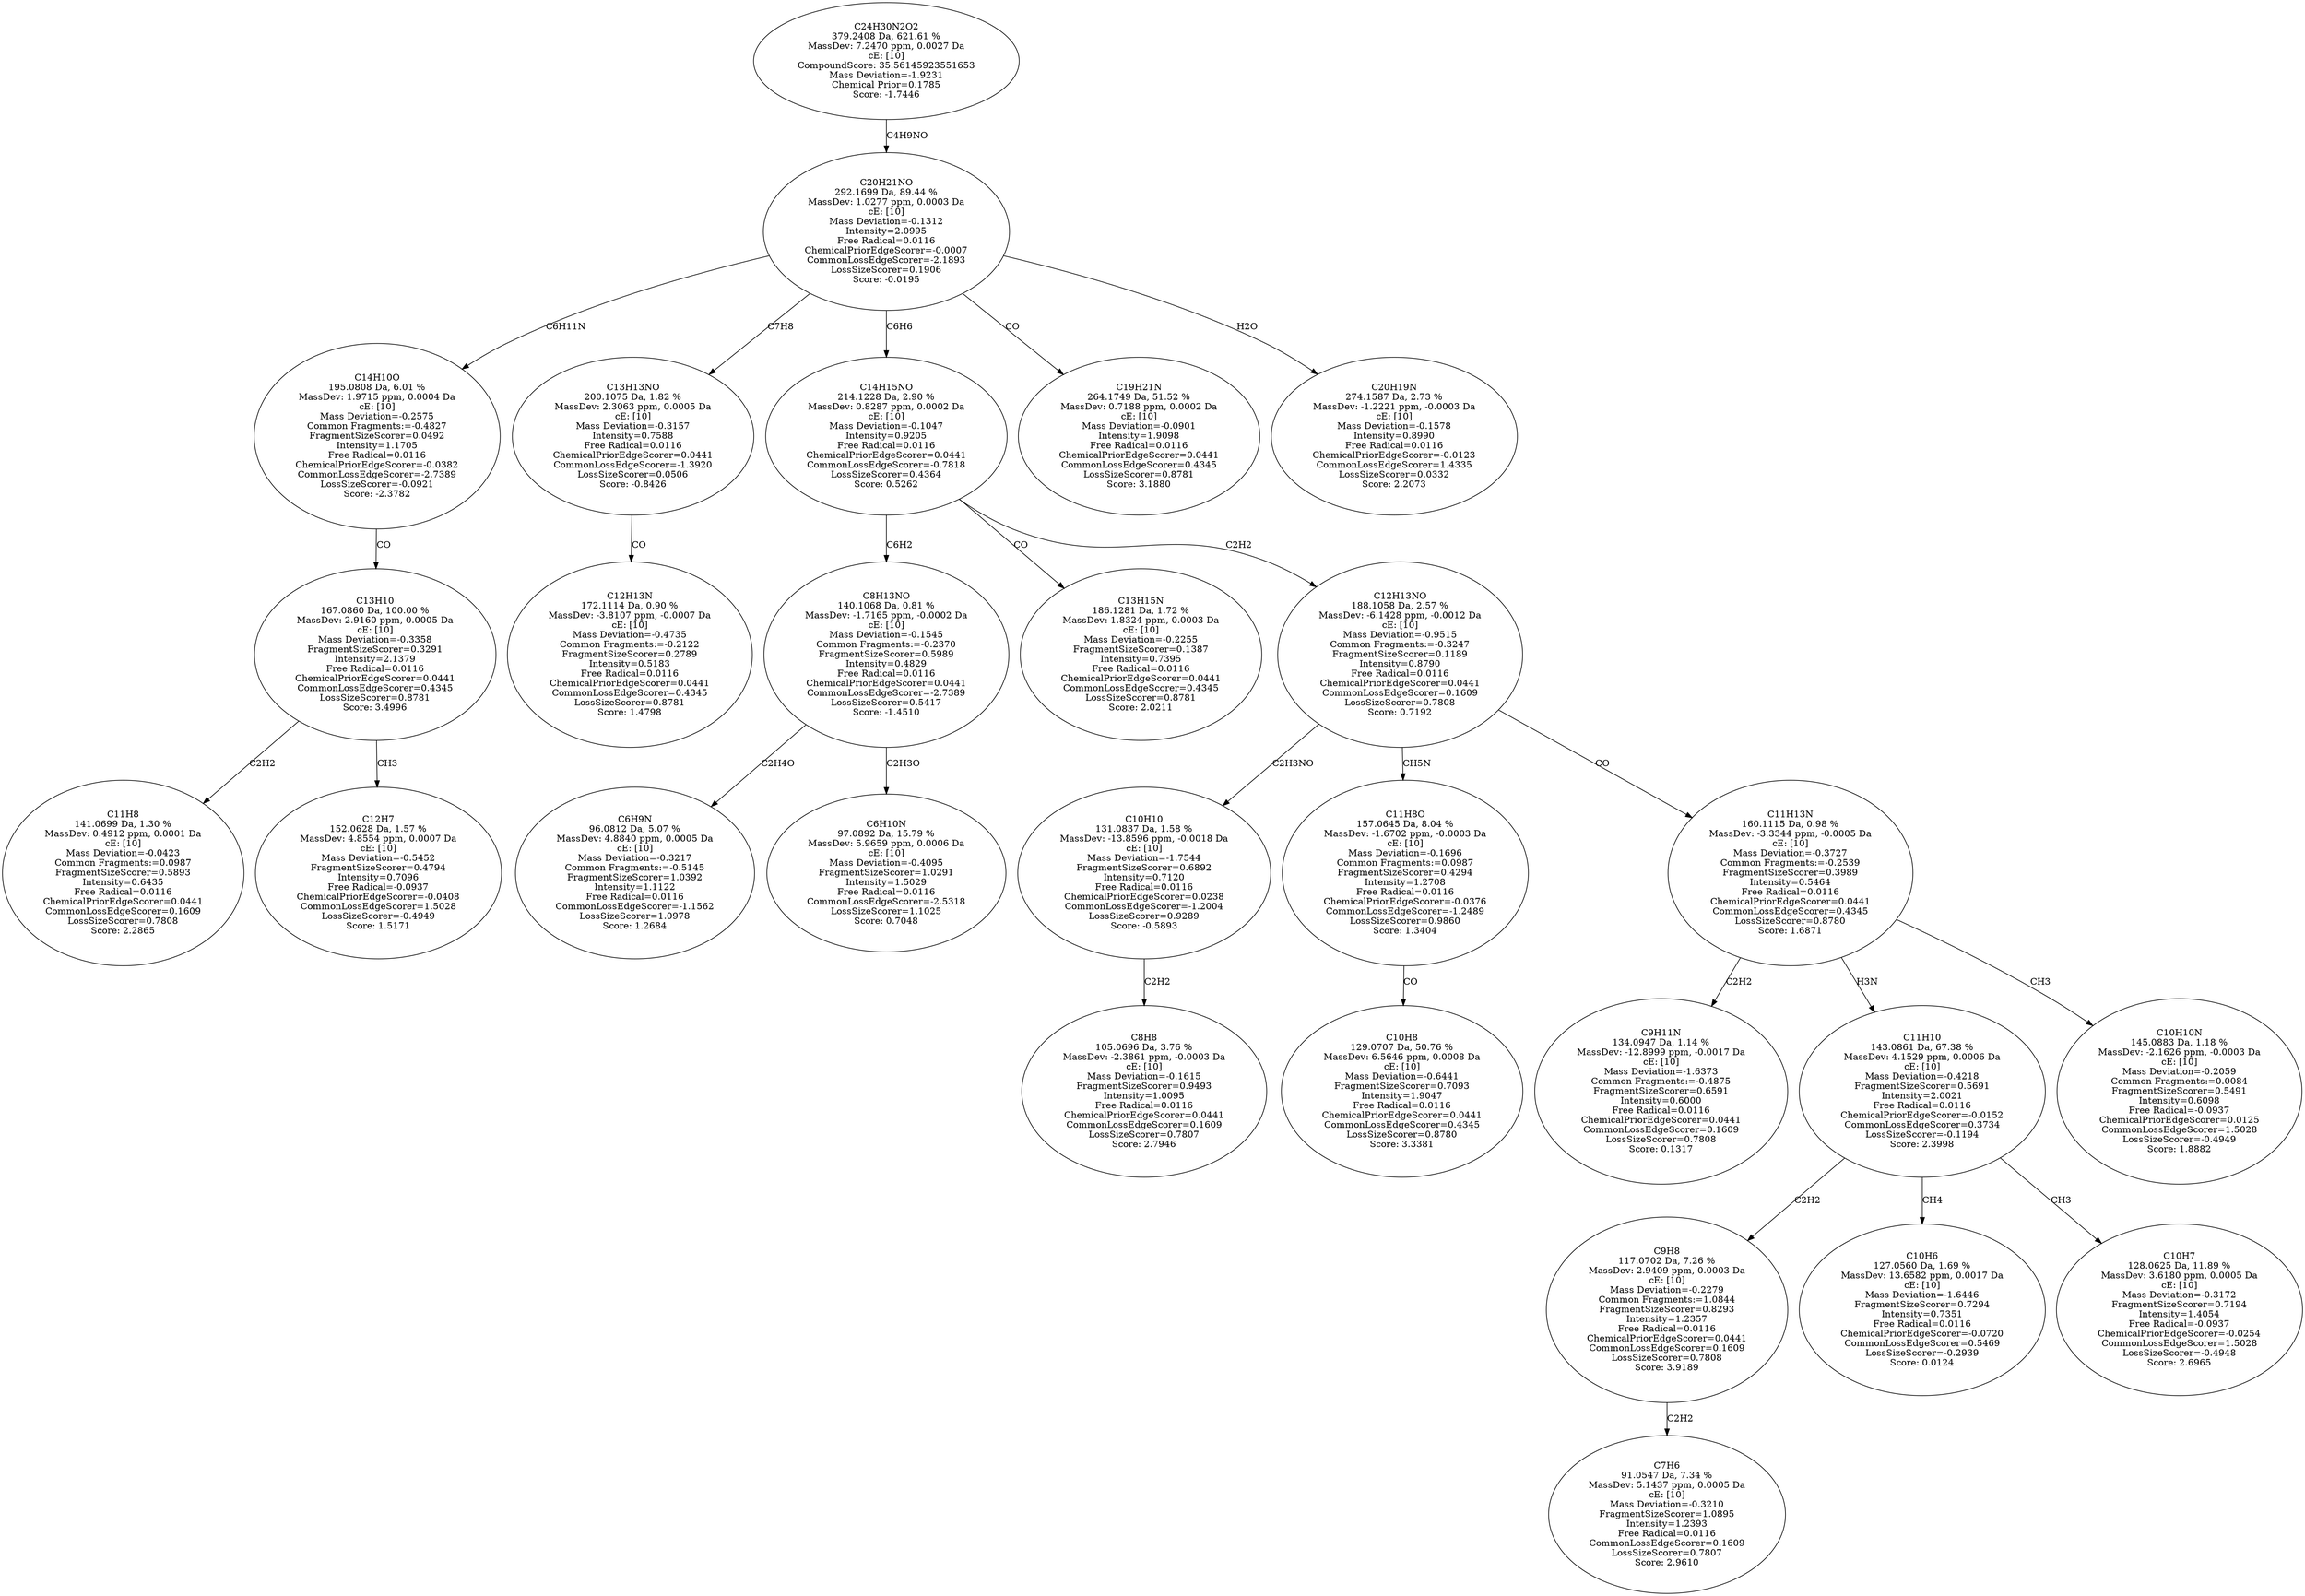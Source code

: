 strict digraph {
v1 [label="C11H8\n141.0699 Da, 1.30 %\nMassDev: 0.4912 ppm, 0.0001 Da\ncE: [10]\nMass Deviation=-0.0423\nCommon Fragments:=0.0987\nFragmentSizeScorer=0.5893\nIntensity=0.6435\nFree Radical=0.0116\nChemicalPriorEdgeScorer=0.0441\nCommonLossEdgeScorer=0.1609\nLossSizeScorer=0.7808\nScore: 2.2865"];
v2 [label="C12H7\n152.0628 Da, 1.57 %\nMassDev: 4.8554 ppm, 0.0007 Da\ncE: [10]\nMass Deviation=-0.5452\nFragmentSizeScorer=0.4794\nIntensity=0.7096\nFree Radical=-0.0937\nChemicalPriorEdgeScorer=-0.0408\nCommonLossEdgeScorer=1.5028\nLossSizeScorer=-0.4949\nScore: 1.5171"];
v3 [label="C13H10\n167.0860 Da, 100.00 %\nMassDev: 2.9160 ppm, 0.0005 Da\ncE: [10]\nMass Deviation=-0.3358\nFragmentSizeScorer=0.3291\nIntensity=2.1379\nFree Radical=0.0116\nChemicalPriorEdgeScorer=0.0441\nCommonLossEdgeScorer=0.4345\nLossSizeScorer=0.8781\nScore: 3.4996"];
v4 [label="C14H10O\n195.0808 Da, 6.01 %\nMassDev: 1.9715 ppm, 0.0004 Da\ncE: [10]\nMass Deviation=-0.2575\nCommon Fragments:=-0.4827\nFragmentSizeScorer=0.0492\nIntensity=1.1705\nFree Radical=0.0116\nChemicalPriorEdgeScorer=-0.0382\nCommonLossEdgeScorer=-2.7389\nLossSizeScorer=-0.0921\nScore: -2.3782"];
v5 [label="C12H13N\n172.1114 Da, 0.90 %\nMassDev: -3.8107 ppm, -0.0007 Da\ncE: [10]\nMass Deviation=-0.4735\nCommon Fragments:=-0.2122\nFragmentSizeScorer=0.2789\nIntensity=0.5183\nFree Radical=0.0116\nChemicalPriorEdgeScorer=0.0441\nCommonLossEdgeScorer=0.4345\nLossSizeScorer=0.8781\nScore: 1.4798"];
v6 [label="C13H13NO\n200.1075 Da, 1.82 %\nMassDev: 2.3063 ppm, 0.0005 Da\ncE: [10]\nMass Deviation=-0.3157\nIntensity=0.7588\nFree Radical=0.0116\nChemicalPriorEdgeScorer=0.0441\nCommonLossEdgeScorer=-1.3920\nLossSizeScorer=0.0506\nScore: -0.8426"];
v7 [label="C6H9N\n96.0812 Da, 5.07 %\nMassDev: 4.8840 ppm, 0.0005 Da\ncE: [10]\nMass Deviation=-0.3217\nCommon Fragments:=-0.5145\nFragmentSizeScorer=1.0392\nIntensity=1.1122\nFree Radical=0.0116\nCommonLossEdgeScorer=-1.1562\nLossSizeScorer=1.0978\nScore: 1.2684"];
v8 [label="C6H10N\n97.0892 Da, 15.79 %\nMassDev: 5.9659 ppm, 0.0006 Da\ncE: [10]\nMass Deviation=-0.4095\nFragmentSizeScorer=1.0291\nIntensity=1.5029\nFree Radical=0.0116\nCommonLossEdgeScorer=-2.5318\nLossSizeScorer=1.1025\nScore: 0.7048"];
v9 [label="C8H13NO\n140.1068 Da, 0.81 %\nMassDev: -1.7165 ppm, -0.0002 Da\ncE: [10]\nMass Deviation=-0.1545\nCommon Fragments:=-0.2370\nFragmentSizeScorer=0.5989\nIntensity=0.4829\nFree Radical=0.0116\nChemicalPriorEdgeScorer=0.0441\nCommonLossEdgeScorer=-2.7389\nLossSizeScorer=0.5417\nScore: -1.4510"];
v10 [label="C13H15N\n186.1281 Da, 1.72 %\nMassDev: 1.8324 ppm, 0.0003 Da\ncE: [10]\nMass Deviation=-0.2255\nFragmentSizeScorer=0.1387\nIntensity=0.7395\nFree Radical=0.0116\nChemicalPriorEdgeScorer=0.0441\nCommonLossEdgeScorer=0.4345\nLossSizeScorer=0.8781\nScore: 2.0211"];
v11 [label="C8H8\n105.0696 Da, 3.76 %\nMassDev: -2.3861 ppm, -0.0003 Da\ncE: [10]\nMass Deviation=-0.1615\nFragmentSizeScorer=0.9493\nIntensity=1.0095\nFree Radical=0.0116\nChemicalPriorEdgeScorer=0.0441\nCommonLossEdgeScorer=0.1609\nLossSizeScorer=0.7807\nScore: 2.7946"];
v12 [label="C10H10\n131.0837 Da, 1.58 %\nMassDev: -13.8596 ppm, -0.0018 Da\ncE: [10]\nMass Deviation=-1.7544\nFragmentSizeScorer=0.6892\nIntensity=0.7120\nFree Radical=0.0116\nChemicalPriorEdgeScorer=0.0238\nCommonLossEdgeScorer=-1.2004\nLossSizeScorer=0.9289\nScore: -0.5893"];
v13 [label="C10H8\n129.0707 Da, 50.76 %\nMassDev: 6.5646 ppm, 0.0008 Da\ncE: [10]\nMass Deviation=-0.6441\nFragmentSizeScorer=0.7093\nIntensity=1.9047\nFree Radical=0.0116\nChemicalPriorEdgeScorer=0.0441\nCommonLossEdgeScorer=0.4345\nLossSizeScorer=0.8780\nScore: 3.3381"];
v14 [label="C11H8O\n157.0645 Da, 8.04 %\nMassDev: -1.6702 ppm, -0.0003 Da\ncE: [10]\nMass Deviation=-0.1696\nCommon Fragments:=0.0987\nFragmentSizeScorer=0.4294\nIntensity=1.2708\nFree Radical=0.0116\nChemicalPriorEdgeScorer=-0.0376\nCommonLossEdgeScorer=-1.2489\nLossSizeScorer=0.9860\nScore: 1.3404"];
v15 [label="C9H11N\n134.0947 Da, 1.14 %\nMassDev: -12.8999 ppm, -0.0017 Da\ncE: [10]\nMass Deviation=-1.6373\nCommon Fragments:=-0.4875\nFragmentSizeScorer=0.6591\nIntensity=0.6000\nFree Radical=0.0116\nChemicalPriorEdgeScorer=0.0441\nCommonLossEdgeScorer=0.1609\nLossSizeScorer=0.7808\nScore: 0.1317"];
v16 [label="C7H6\n91.0547 Da, 7.34 %\nMassDev: 5.1437 ppm, 0.0005 Da\ncE: [10]\nMass Deviation=-0.3210\nFragmentSizeScorer=1.0895\nIntensity=1.2393\nFree Radical=0.0116\nCommonLossEdgeScorer=0.1609\nLossSizeScorer=0.7807\nScore: 2.9610"];
v17 [label="C9H8\n117.0702 Da, 7.26 %\nMassDev: 2.9409 ppm, 0.0003 Da\ncE: [10]\nMass Deviation=-0.2279\nCommon Fragments:=1.0844\nFragmentSizeScorer=0.8293\nIntensity=1.2357\nFree Radical=0.0116\nChemicalPriorEdgeScorer=0.0441\nCommonLossEdgeScorer=0.1609\nLossSizeScorer=0.7808\nScore: 3.9189"];
v18 [label="C10H6\n127.0560 Da, 1.69 %\nMassDev: 13.6582 ppm, 0.0017 Da\ncE: [10]\nMass Deviation=-1.6446\nFragmentSizeScorer=0.7294\nIntensity=0.7351\nFree Radical=0.0116\nChemicalPriorEdgeScorer=-0.0720\nCommonLossEdgeScorer=0.5469\nLossSizeScorer=-0.2939\nScore: 0.0124"];
v19 [label="C10H7\n128.0625 Da, 11.89 %\nMassDev: 3.6180 ppm, 0.0005 Da\ncE: [10]\nMass Deviation=-0.3172\nFragmentSizeScorer=0.7194\nIntensity=1.4054\nFree Radical=-0.0937\nChemicalPriorEdgeScorer=-0.0254\nCommonLossEdgeScorer=1.5028\nLossSizeScorer=-0.4948\nScore: 2.6965"];
v20 [label="C11H10\n143.0861 Da, 67.38 %\nMassDev: 4.1529 ppm, 0.0006 Da\ncE: [10]\nMass Deviation=-0.4218\nFragmentSizeScorer=0.5691\nIntensity=2.0021\nFree Radical=0.0116\nChemicalPriorEdgeScorer=-0.0152\nCommonLossEdgeScorer=0.3734\nLossSizeScorer=-0.1194\nScore: 2.3998"];
v21 [label="C10H10N\n145.0883 Da, 1.18 %\nMassDev: -2.1626 ppm, -0.0003 Da\ncE: [10]\nMass Deviation=-0.2059\nCommon Fragments:=0.0084\nFragmentSizeScorer=0.5491\nIntensity=0.6098\nFree Radical=-0.0937\nChemicalPriorEdgeScorer=0.0125\nCommonLossEdgeScorer=1.5028\nLossSizeScorer=-0.4949\nScore: 1.8882"];
v22 [label="C11H13N\n160.1115 Da, 0.98 %\nMassDev: -3.3344 ppm, -0.0005 Da\ncE: [10]\nMass Deviation=-0.3727\nCommon Fragments:=-0.2539\nFragmentSizeScorer=0.3989\nIntensity=0.5464\nFree Radical=0.0116\nChemicalPriorEdgeScorer=0.0441\nCommonLossEdgeScorer=0.4345\nLossSizeScorer=0.8780\nScore: 1.6871"];
v23 [label="C12H13NO\n188.1058 Da, 2.57 %\nMassDev: -6.1428 ppm, -0.0012 Da\ncE: [10]\nMass Deviation=-0.9515\nCommon Fragments:=-0.3247\nFragmentSizeScorer=0.1189\nIntensity=0.8790\nFree Radical=0.0116\nChemicalPriorEdgeScorer=0.0441\nCommonLossEdgeScorer=0.1609\nLossSizeScorer=0.7808\nScore: 0.7192"];
v24 [label="C14H15NO\n214.1228 Da, 2.90 %\nMassDev: 0.8287 ppm, 0.0002 Da\ncE: [10]\nMass Deviation=-0.1047\nIntensity=0.9205\nFree Radical=0.0116\nChemicalPriorEdgeScorer=0.0441\nCommonLossEdgeScorer=-0.7818\nLossSizeScorer=0.4364\nScore: 0.5262"];
v25 [label="C19H21N\n264.1749 Da, 51.52 %\nMassDev: 0.7188 ppm, 0.0002 Da\ncE: [10]\nMass Deviation=-0.0901\nIntensity=1.9098\nFree Radical=0.0116\nChemicalPriorEdgeScorer=0.0441\nCommonLossEdgeScorer=0.4345\nLossSizeScorer=0.8781\nScore: 3.1880"];
v26 [label="C20H19N\n274.1587 Da, 2.73 %\nMassDev: -1.2221 ppm, -0.0003 Da\ncE: [10]\nMass Deviation=-0.1578\nIntensity=0.8990\nFree Radical=0.0116\nChemicalPriorEdgeScorer=-0.0123\nCommonLossEdgeScorer=1.4335\nLossSizeScorer=0.0332\nScore: 2.2073"];
v27 [label="C20H21NO\n292.1699 Da, 89.44 %\nMassDev: 1.0277 ppm, 0.0003 Da\ncE: [10]\nMass Deviation=-0.1312\nIntensity=2.0995\nFree Radical=0.0116\nChemicalPriorEdgeScorer=-0.0007\nCommonLossEdgeScorer=-2.1893\nLossSizeScorer=0.1906\nScore: -0.0195"];
v28 [label="C24H30N2O2\n379.2408 Da, 621.61 %\nMassDev: 7.2470 ppm, 0.0027 Da\ncE: [10]\nCompoundScore: 35.56145923551653\nMass Deviation=-1.9231\nChemical Prior=0.1785\nScore: -1.7446"];
v3 -> v1 [label="C2H2"];
v3 -> v2 [label="CH3"];
v4 -> v3 [label="CO"];
v27 -> v4 [label="C6H11N"];
v6 -> v5 [label="CO"];
v27 -> v6 [label="C7H8"];
v9 -> v7 [label="C2H4O"];
v9 -> v8 [label="C2H3O"];
v24 -> v9 [label="C6H2"];
v24 -> v10 [label="CO"];
v12 -> v11 [label="C2H2"];
v23 -> v12 [label="C2H3NO"];
v14 -> v13 [label="CO"];
v23 -> v14 [label="CH5N"];
v22 -> v15 [label="C2H2"];
v17 -> v16 [label="C2H2"];
v20 -> v17 [label="C2H2"];
v20 -> v18 [label="CH4"];
v20 -> v19 [label="CH3"];
v22 -> v20 [label="H3N"];
v22 -> v21 [label="CH3"];
v23 -> v22 [label="CO"];
v24 -> v23 [label="C2H2"];
v27 -> v24 [label="C6H6"];
v27 -> v25 [label="CO"];
v27 -> v26 [label="H2O"];
v28 -> v27 [label="C4H9NO"];
}